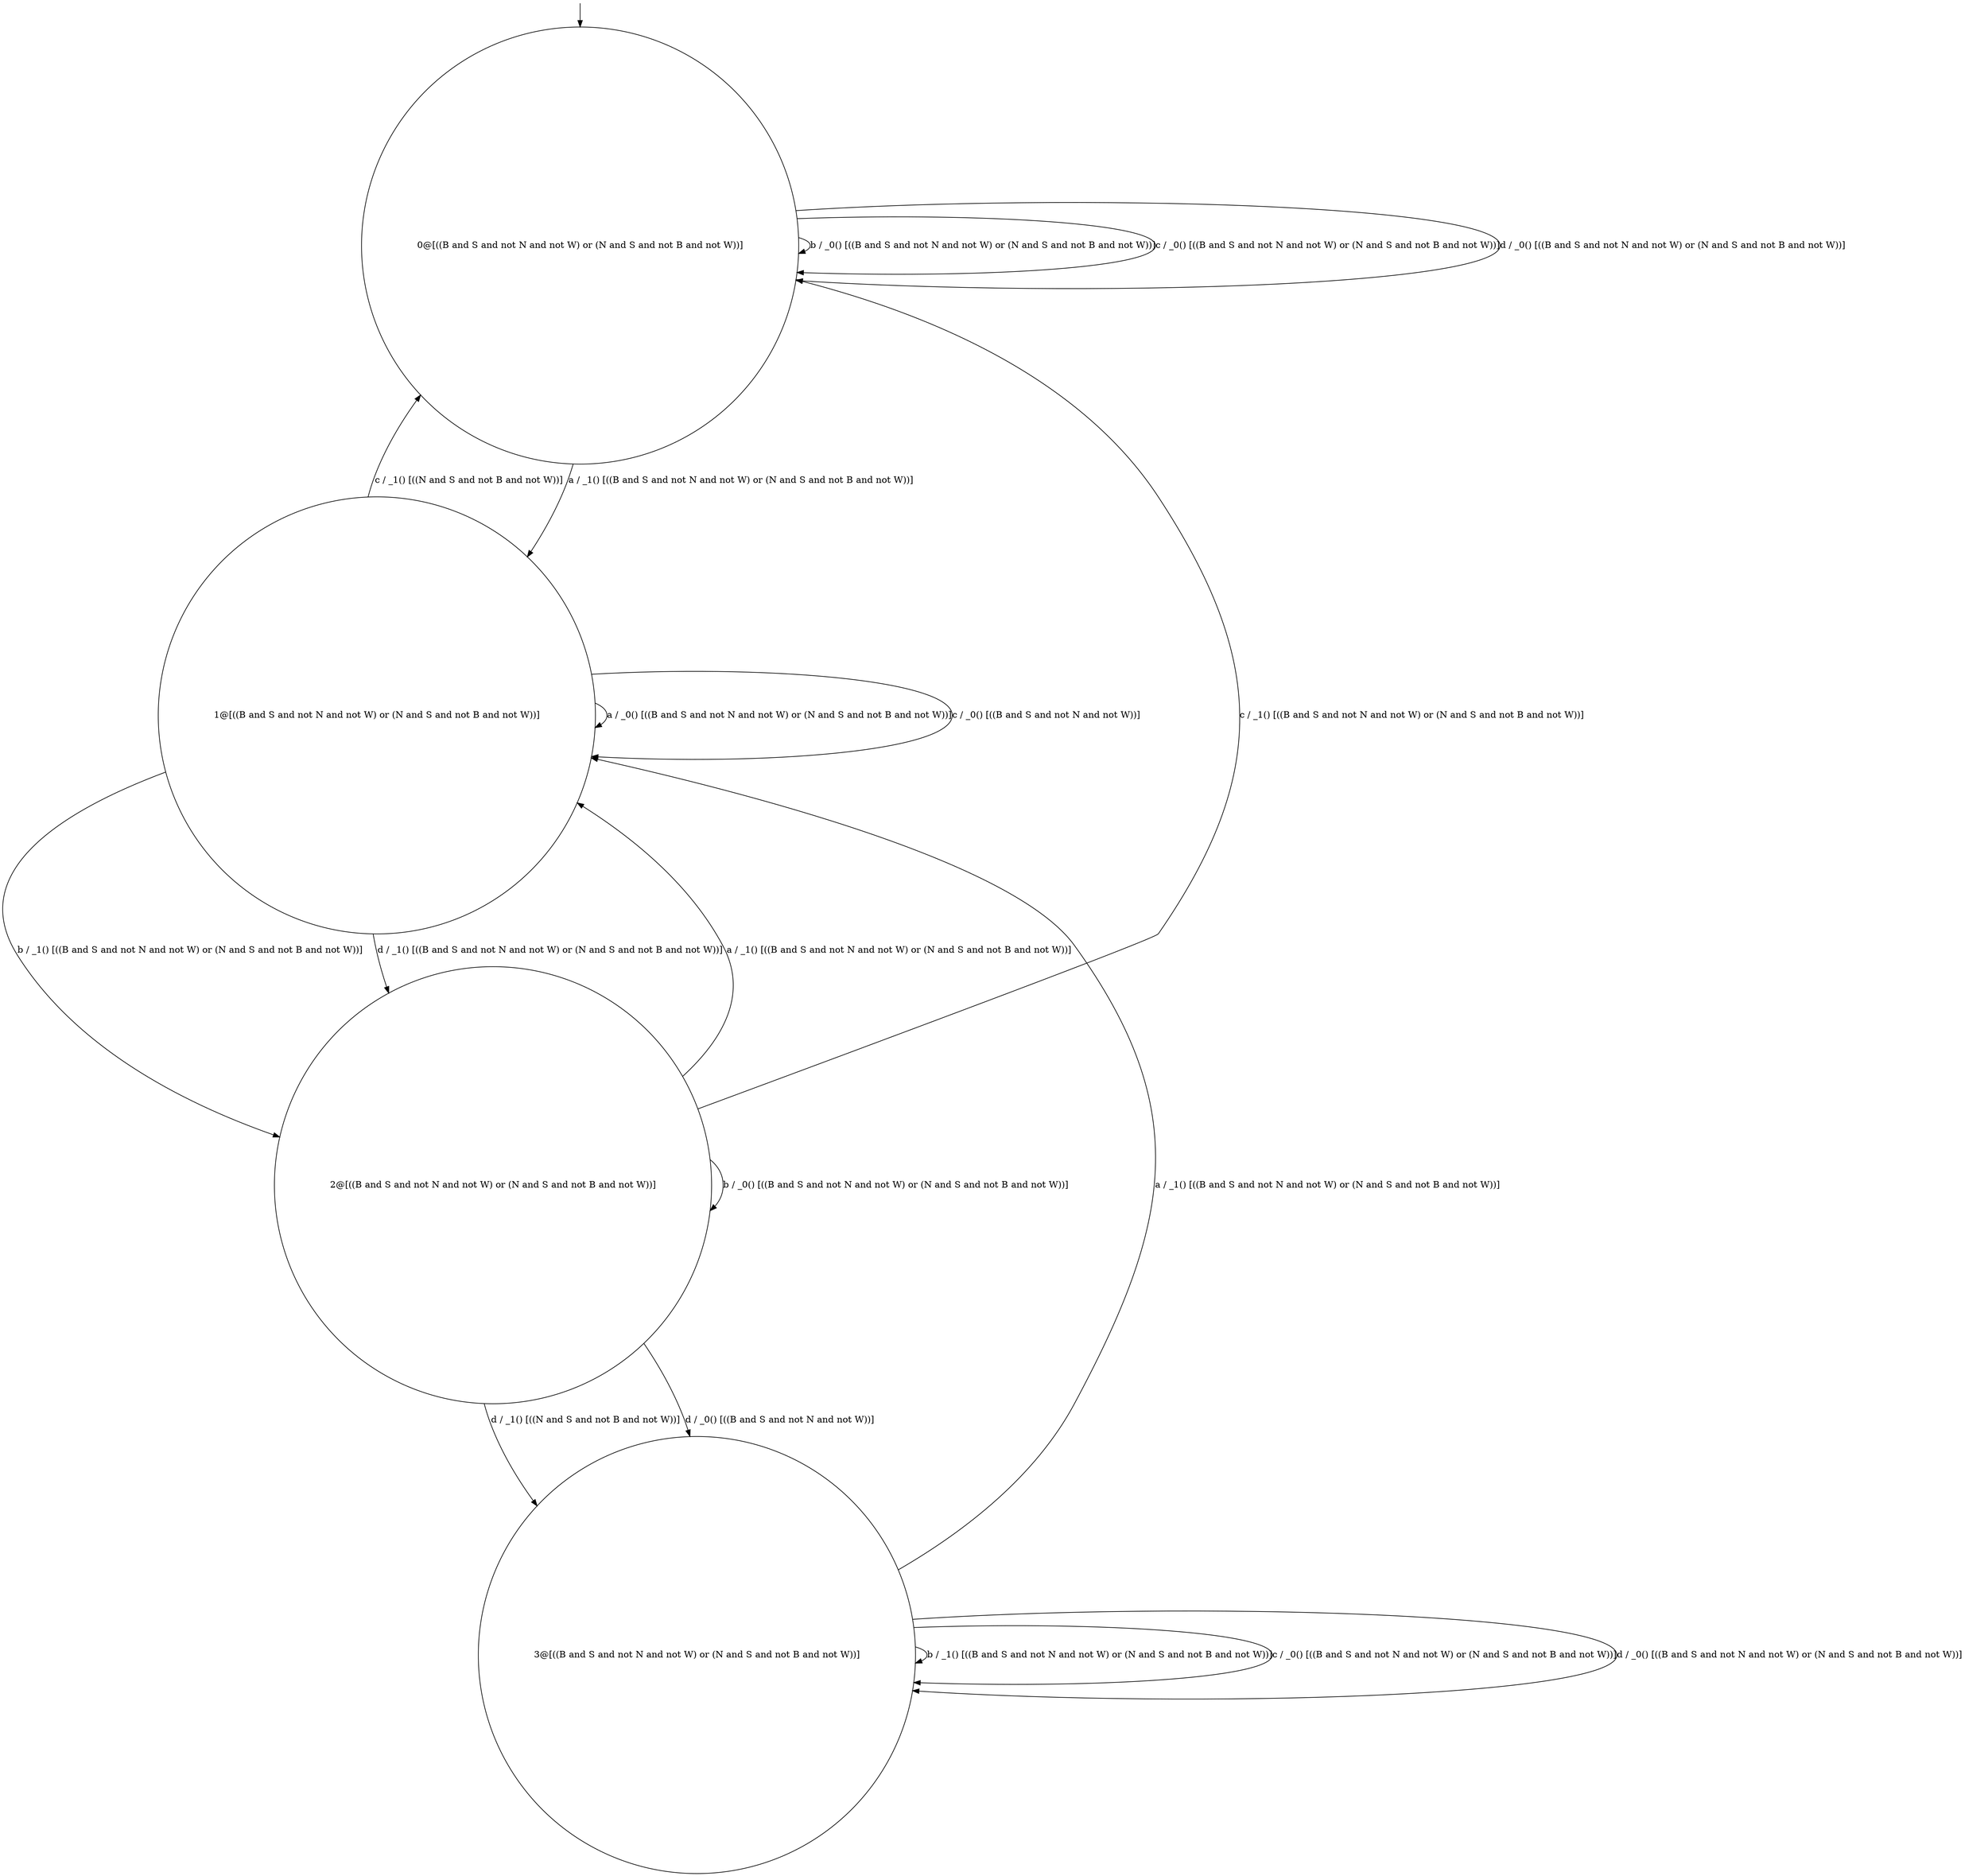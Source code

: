 digraph g {
	edge [lblstyle="above, sloped"];
	s0 [shape="circle" label="0@[((B and S and not N and not W) or (N and S and not B and not W))]"];
	s1 [shape="circle" label="1@[((B and S and not N and not W) or (N and S and not B and not W))]"];
	s2 [shape="circle" label="2@[((B and S and not N and not W) or (N and S and not B and not W))]"];
	s3 [shape="circle" label="3@[((B and S and not N and not W) or (N and S and not B and not W))]"];
	s0 -> s1 [label="a / _1() [((B and S and not N and not W) or (N and S and not B and not W))]"];
	s0 -> s0 [label="b / _0() [((B and S and not N and not W) or (N and S and not B and not W))]"];
	s0 -> s0 [label="c / _0() [((B and S and not N and not W) or (N and S and not B and not W))]"];
	s0 -> s0 [label="d / _0() [((B and S and not N and not W) or (N and S and not B and not W))]"];
	s1 -> s1 [label="a / _0() [((B and S and not N and not W) or (N and S and not B and not W))]"];
	s1 -> s2 [label="b / _1() [((B and S and not N and not W) or (N and S and not B and not W))]"];
	s1 -> s1 [label="c / _0() [((B and S and not N and not W))]"];
	s1 -> s0 [label="c / _1() [((N and S and not B and not W))]"];
	s1 -> s2 [label="d / _1() [((B and S and not N and not W) or (N and S and not B and not W))]"];
	s2 -> s1 [label="a / _1() [((B and S and not N and not W) or (N and S and not B and not W))]"];
	s2 -> s2 [label="b / _0() [((B and S and not N and not W) or (N and S and not B and not W))]"];
	s2 -> s0 [label="c / _1() [((B and S and not N and not W) or (N and S and not B and not W))]"];
	s2 -> s3 [label="d / _0() [((B and S and not N and not W))]"];
	s2 -> s3 [label="d / _1() [((N and S and not B and not W))]"];
	s3 -> s1 [label="a / _1() [((B and S and not N and not W) or (N and S and not B and not W))]"];
	s3 -> s3 [label="b / _1() [((B and S and not N and not W) or (N and S and not B and not W))]"];
	s3 -> s3 [label="c / _0() [((B and S and not N and not W) or (N and S and not B and not W))]"];
	s3 -> s3 [label="d / _0() [((B and S and not N and not W) or (N and S and not B and not W))]"];
	__start0 [label="" shape="none" width="0" height="0"];
	__start0 -> s0;
}
